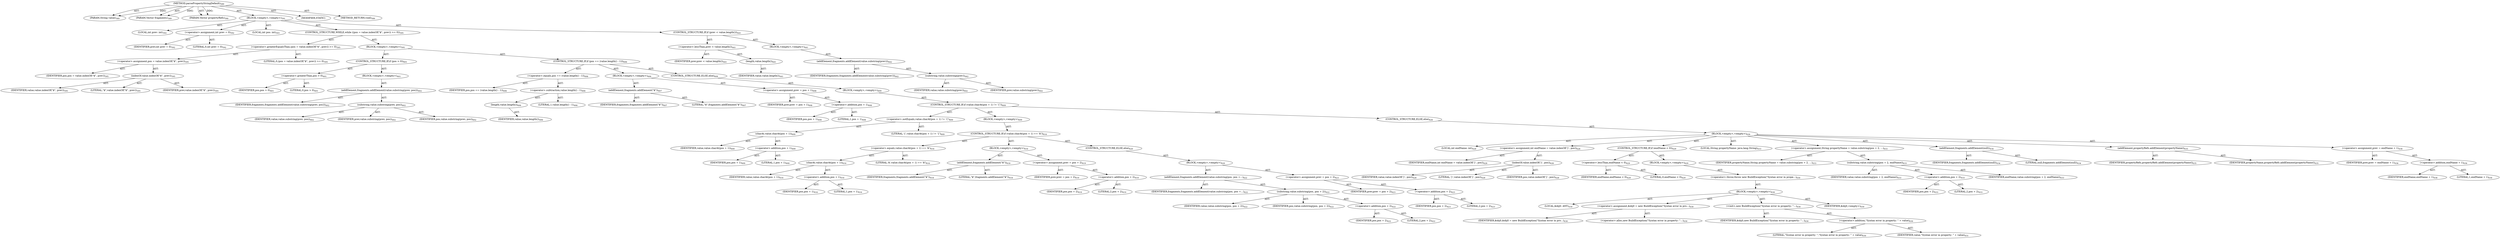 digraph "parsePropertyStringDefault" {  
"111669149715" [label = <(METHOD,parsePropertyStringDefault)<SUB>589</SUB>> ]
"115964117047" [label = <(PARAM,String value)<SUB>589</SUB>> ]
"115964117048" [label = <(PARAM,Vector fragments)<SUB>589</SUB>> ]
"115964117049" [label = <(PARAM,Vector propertyRefs)<SUB>590</SUB>> ]
"25769803828" [label = <(BLOCK,&lt;empty&gt;,&lt;empty&gt;)<SUB>591</SUB>> ]
"94489280544" [label = <(LOCAL,int prev: int)<SUB>592</SUB>> ]
"30064771303" [label = <(&lt;operator&gt;.assignment,int prev = 0)<SUB>592</SUB>> ]
"68719476982" [label = <(IDENTIFIER,prev,int prev = 0)<SUB>592</SUB>> ]
"90194313281" [label = <(LITERAL,0,int prev = 0)<SUB>592</SUB>> ]
"94489280545" [label = <(LOCAL,int pos: int)<SUB>593</SUB>> ]
"47244640291" [label = <(CONTROL_STRUCTURE,WHILE,while ((pos = value.indexOf(&quot;$&quot;, prev)) &gt;= 0))<SUB>595</SUB>> ]
"30064771304" [label = <(&lt;operator&gt;.greaterEqualsThan,(pos = value.indexOf(&quot;$&quot;, prev)) &gt;= 0)<SUB>595</SUB>> ]
"30064771305" [label = <(&lt;operator&gt;.assignment,pos = value.indexOf(&quot;$&quot;, prev))<SUB>595</SUB>> ]
"68719476983" [label = <(IDENTIFIER,pos,pos = value.indexOf(&quot;$&quot;, prev))<SUB>595</SUB>> ]
"30064771306" [label = <(indexOf,value.indexOf(&quot;$&quot;, prev))<SUB>595</SUB>> ]
"68719476984" [label = <(IDENTIFIER,value,value.indexOf(&quot;$&quot;, prev))<SUB>595</SUB>> ]
"90194313282" [label = <(LITERAL,&quot;$&quot;,value.indexOf(&quot;$&quot;, prev))<SUB>595</SUB>> ]
"68719476985" [label = <(IDENTIFIER,prev,value.indexOf(&quot;$&quot;, prev))<SUB>595</SUB>> ]
"90194313283" [label = <(LITERAL,0,(pos = value.indexOf(&quot;$&quot;, prev)) &gt;= 0)<SUB>595</SUB>> ]
"25769803829" [label = <(BLOCK,&lt;empty&gt;,&lt;empty&gt;)<SUB>595</SUB>> ]
"47244640292" [label = <(CONTROL_STRUCTURE,IF,if (pos &gt; 0))<SUB>601</SUB>> ]
"30064771307" [label = <(&lt;operator&gt;.greaterThan,pos &gt; 0)<SUB>601</SUB>> ]
"68719476986" [label = <(IDENTIFIER,pos,pos &gt; 0)<SUB>601</SUB>> ]
"90194313284" [label = <(LITERAL,0,pos &gt; 0)<SUB>601</SUB>> ]
"25769803830" [label = <(BLOCK,&lt;empty&gt;,&lt;empty&gt;)<SUB>601</SUB>> ]
"30064771308" [label = <(addElement,fragments.addElement(value.substring(prev, pos)))<SUB>602</SUB>> ]
"68719476987" [label = <(IDENTIFIER,fragments,fragments.addElement(value.substring(prev, pos)))<SUB>602</SUB>> ]
"30064771309" [label = <(substring,value.substring(prev, pos))<SUB>602</SUB>> ]
"68719476988" [label = <(IDENTIFIER,value,value.substring(prev, pos))<SUB>602</SUB>> ]
"68719476989" [label = <(IDENTIFIER,prev,value.substring(prev, pos))<SUB>602</SUB>> ]
"68719476990" [label = <(IDENTIFIER,pos,value.substring(prev, pos))<SUB>602</SUB>> ]
"47244640293" [label = <(CONTROL_STRUCTURE,IF,if (pos == (value.length() - 1)))<SUB>606</SUB>> ]
"30064771310" [label = <(&lt;operator&gt;.equals,pos == (value.length() - 1))<SUB>606</SUB>> ]
"68719476991" [label = <(IDENTIFIER,pos,pos == (value.length() - 1))<SUB>606</SUB>> ]
"30064771311" [label = <(&lt;operator&gt;.subtraction,value.length() - 1)<SUB>606</SUB>> ]
"30064771312" [label = <(length,value.length())<SUB>606</SUB>> ]
"68719476992" [label = <(IDENTIFIER,value,value.length())<SUB>606</SUB>> ]
"90194313285" [label = <(LITERAL,1,value.length() - 1)<SUB>606</SUB>> ]
"25769803831" [label = <(BLOCK,&lt;empty&gt;,&lt;empty&gt;)<SUB>606</SUB>> ]
"30064771313" [label = <(addElement,fragments.addElement(&quot;$&quot;))<SUB>607</SUB>> ]
"68719476993" [label = <(IDENTIFIER,fragments,fragments.addElement(&quot;$&quot;))<SUB>607</SUB>> ]
"90194313286" [label = <(LITERAL,&quot;$&quot;,fragments.addElement(&quot;$&quot;))<SUB>607</SUB>> ]
"30064771314" [label = <(&lt;operator&gt;.assignment,prev = pos + 1)<SUB>608</SUB>> ]
"68719476994" [label = <(IDENTIFIER,prev,prev = pos + 1)<SUB>608</SUB>> ]
"30064771315" [label = <(&lt;operator&gt;.addition,pos + 1)<SUB>608</SUB>> ]
"68719476995" [label = <(IDENTIFIER,pos,pos + 1)<SUB>608</SUB>> ]
"90194313287" [label = <(LITERAL,1,pos + 1)<SUB>608</SUB>> ]
"47244640294" [label = <(CONTROL_STRUCTURE,ELSE,else)<SUB>609</SUB>> ]
"25769803832" [label = <(BLOCK,&lt;empty&gt;,&lt;empty&gt;)<SUB>609</SUB>> ]
"47244640295" [label = <(CONTROL_STRUCTURE,IF,if (value.charAt(pos + 1) != '{'))<SUB>609</SUB>> ]
"30064771316" [label = <(&lt;operator&gt;.notEquals,value.charAt(pos + 1) != '{')<SUB>609</SUB>> ]
"30064771317" [label = <(charAt,value.charAt(pos + 1))<SUB>609</SUB>> ]
"68719476996" [label = <(IDENTIFIER,value,value.charAt(pos + 1))<SUB>609</SUB>> ]
"30064771318" [label = <(&lt;operator&gt;.addition,pos + 1)<SUB>609</SUB>> ]
"68719476997" [label = <(IDENTIFIER,pos,pos + 1)<SUB>609</SUB>> ]
"90194313288" [label = <(LITERAL,1,pos + 1)<SUB>609</SUB>> ]
"90194313289" [label = <(LITERAL,'{',value.charAt(pos + 1) != '{')<SUB>609</SUB>> ]
"25769803833" [label = <(BLOCK,&lt;empty&gt;,&lt;empty&gt;)<SUB>609</SUB>> ]
"47244640296" [label = <(CONTROL_STRUCTURE,IF,if (value.charAt(pos + 1) == '$'))<SUB>616</SUB>> ]
"30064771319" [label = <(&lt;operator&gt;.equals,value.charAt(pos + 1) == '$')<SUB>616</SUB>> ]
"30064771320" [label = <(charAt,value.charAt(pos + 1))<SUB>616</SUB>> ]
"68719476998" [label = <(IDENTIFIER,value,value.charAt(pos + 1))<SUB>616</SUB>> ]
"30064771321" [label = <(&lt;operator&gt;.addition,pos + 1)<SUB>616</SUB>> ]
"68719476999" [label = <(IDENTIFIER,pos,pos + 1)<SUB>616</SUB>> ]
"90194313290" [label = <(LITERAL,1,pos + 1)<SUB>616</SUB>> ]
"90194313291" [label = <(LITERAL,'$',value.charAt(pos + 1) == '$')<SUB>616</SUB>> ]
"25769803834" [label = <(BLOCK,&lt;empty&gt;,&lt;empty&gt;)<SUB>616</SUB>> ]
"30064771322" [label = <(addElement,fragments.addElement(&quot;$&quot;))<SUB>618</SUB>> ]
"68719477000" [label = <(IDENTIFIER,fragments,fragments.addElement(&quot;$&quot;))<SUB>618</SUB>> ]
"90194313292" [label = <(LITERAL,&quot;$&quot;,fragments.addElement(&quot;$&quot;))<SUB>618</SUB>> ]
"30064771323" [label = <(&lt;operator&gt;.assignment,prev = pos + 2)<SUB>619</SUB>> ]
"68719477001" [label = <(IDENTIFIER,prev,prev = pos + 2)<SUB>619</SUB>> ]
"30064771324" [label = <(&lt;operator&gt;.addition,pos + 2)<SUB>619</SUB>> ]
"68719477002" [label = <(IDENTIFIER,pos,pos + 2)<SUB>619</SUB>> ]
"90194313293" [label = <(LITERAL,2,pos + 2)<SUB>619</SUB>> ]
"47244640297" [label = <(CONTROL_STRUCTURE,ELSE,else)<SUB>620</SUB>> ]
"25769803835" [label = <(BLOCK,&lt;empty&gt;,&lt;empty&gt;)<SUB>620</SUB>> ]
"30064771325" [label = <(addElement,fragments.addElement(value.substring(pos, pos +...)<SUB>622</SUB>> ]
"68719477003" [label = <(IDENTIFIER,fragments,fragments.addElement(value.substring(pos, pos +...)<SUB>622</SUB>> ]
"30064771326" [label = <(substring,value.substring(pos, pos + 2))<SUB>622</SUB>> ]
"68719477004" [label = <(IDENTIFIER,value,value.substring(pos, pos + 2))<SUB>622</SUB>> ]
"68719477005" [label = <(IDENTIFIER,pos,value.substring(pos, pos + 2))<SUB>622</SUB>> ]
"30064771327" [label = <(&lt;operator&gt;.addition,pos + 2)<SUB>622</SUB>> ]
"68719477006" [label = <(IDENTIFIER,pos,pos + 2)<SUB>622</SUB>> ]
"90194313294" [label = <(LITERAL,2,pos + 2)<SUB>622</SUB>> ]
"30064771328" [label = <(&lt;operator&gt;.assignment,prev = pos + 2)<SUB>623</SUB>> ]
"68719477007" [label = <(IDENTIFIER,prev,prev = pos + 2)<SUB>623</SUB>> ]
"30064771329" [label = <(&lt;operator&gt;.addition,pos + 2)<SUB>623</SUB>> ]
"68719477008" [label = <(IDENTIFIER,pos,pos + 2)<SUB>623</SUB>> ]
"90194313295" [label = <(LITERAL,2,pos + 2)<SUB>623</SUB>> ]
"47244640298" [label = <(CONTROL_STRUCTURE,ELSE,else)<SUB>626</SUB>> ]
"25769803836" [label = <(BLOCK,&lt;empty&gt;,&lt;empty&gt;)<SUB>626</SUB>> ]
"94489280546" [label = <(LOCAL,int endName: int)<SUB>628</SUB>> ]
"30064771330" [label = <(&lt;operator&gt;.assignment,int endName = value.indexOf('}', pos))<SUB>628</SUB>> ]
"68719477009" [label = <(IDENTIFIER,endName,int endName = value.indexOf('}', pos))<SUB>628</SUB>> ]
"30064771331" [label = <(indexOf,value.indexOf('}', pos))<SUB>628</SUB>> ]
"68719477010" [label = <(IDENTIFIER,value,value.indexOf('}', pos))<SUB>628</SUB>> ]
"90194313296" [label = <(LITERAL,'}',value.indexOf('}', pos))<SUB>628</SUB>> ]
"68719477011" [label = <(IDENTIFIER,pos,value.indexOf('}', pos))<SUB>628</SUB>> ]
"47244640299" [label = <(CONTROL_STRUCTURE,IF,if (endName &lt; 0))<SUB>629</SUB>> ]
"30064771332" [label = <(&lt;operator&gt;.lessThan,endName &lt; 0)<SUB>629</SUB>> ]
"68719477012" [label = <(IDENTIFIER,endName,endName &lt; 0)<SUB>629</SUB>> ]
"90194313297" [label = <(LITERAL,0,endName &lt; 0)<SUB>629</SUB>> ]
"25769803837" [label = <(BLOCK,&lt;empty&gt;,&lt;empty&gt;)<SUB>629</SUB>> ]
"30064771333" [label = <(&lt;operator&gt;.throw,throw new BuildException(&quot;Syntax error in prope...)<SUB>630</SUB>> ]
"25769803838" [label = <(BLOCK,&lt;empty&gt;,&lt;empty&gt;)<SUB>630</SUB>> ]
"94489280547" [label = <(LOCAL,$obj0: ANY)<SUB>630</SUB>> ]
"30064771334" [label = <(&lt;operator&gt;.assignment,$obj0 = new BuildException(&quot;Syntax error in pro...)<SUB>630</SUB>> ]
"68719477013" [label = <(IDENTIFIER,$obj0,$obj0 = new BuildException(&quot;Syntax error in pro...)<SUB>630</SUB>> ]
"30064771335" [label = <(&lt;operator&gt;.alloc,new BuildException(&quot;Syntax error in property: &quot;...)<SUB>630</SUB>> ]
"30064771336" [label = <(&lt;init&gt;,new BuildException(&quot;Syntax error in property: &quot;...)<SUB>630</SUB>> ]
"68719477014" [label = <(IDENTIFIER,$obj0,new BuildException(&quot;Syntax error in property: &quot;...)<SUB>630</SUB>> ]
"30064771337" [label = <(&lt;operator&gt;.addition,&quot;Syntax error in property: &quot; + value)<SUB>630</SUB>> ]
"90194313298" [label = <(LITERAL,&quot;Syntax error in property: &quot;,&quot;Syntax error in property: &quot; + value)<SUB>630</SUB>> ]
"68719477015" [label = <(IDENTIFIER,value,&quot;Syntax error in property: &quot; + value)<SUB>631</SUB>> ]
"68719477016" [label = <(IDENTIFIER,$obj0,&lt;empty&gt;)<SUB>630</SUB>> ]
"94489280548" [label = <(LOCAL,String propertyName: java.lang.String)<SUB>633</SUB>> ]
"30064771338" [label = <(&lt;operator&gt;.assignment,String propertyName = value.substring(pos + 2, ...)<SUB>633</SUB>> ]
"68719477017" [label = <(IDENTIFIER,propertyName,String propertyName = value.substring(pos + 2, ...)<SUB>633</SUB>> ]
"30064771339" [label = <(substring,value.substring(pos + 2, endName))<SUB>633</SUB>> ]
"68719477018" [label = <(IDENTIFIER,value,value.substring(pos + 2, endName))<SUB>633</SUB>> ]
"30064771340" [label = <(&lt;operator&gt;.addition,pos + 2)<SUB>633</SUB>> ]
"68719477019" [label = <(IDENTIFIER,pos,pos + 2)<SUB>633</SUB>> ]
"90194313299" [label = <(LITERAL,2,pos + 2)<SUB>633</SUB>> ]
"68719477020" [label = <(IDENTIFIER,endName,value.substring(pos + 2, endName))<SUB>633</SUB>> ]
"30064771341" [label = <(addElement,fragments.addElement(null))<SUB>634</SUB>> ]
"68719477021" [label = <(IDENTIFIER,fragments,fragments.addElement(null))<SUB>634</SUB>> ]
"90194313300" [label = <(LITERAL,null,fragments.addElement(null))<SUB>634</SUB>> ]
"30064771342" [label = <(addElement,propertyRefs.addElement(propertyName))<SUB>635</SUB>> ]
"68719477022" [label = <(IDENTIFIER,propertyRefs,propertyRefs.addElement(propertyName))<SUB>635</SUB>> ]
"68719477023" [label = <(IDENTIFIER,propertyName,propertyRefs.addElement(propertyName))<SUB>635</SUB>> ]
"30064771343" [label = <(&lt;operator&gt;.assignment,prev = endName + 1)<SUB>636</SUB>> ]
"68719477024" [label = <(IDENTIFIER,prev,prev = endName + 1)<SUB>636</SUB>> ]
"30064771344" [label = <(&lt;operator&gt;.addition,endName + 1)<SUB>636</SUB>> ]
"68719477025" [label = <(IDENTIFIER,endName,endName + 1)<SUB>636</SUB>> ]
"90194313301" [label = <(LITERAL,1,endName + 1)<SUB>636</SUB>> ]
"47244640300" [label = <(CONTROL_STRUCTURE,IF,if (prev &lt; value.length()))<SUB>641</SUB>> ]
"30064771345" [label = <(&lt;operator&gt;.lessThan,prev &lt; value.length())<SUB>641</SUB>> ]
"68719477026" [label = <(IDENTIFIER,prev,prev &lt; value.length())<SUB>641</SUB>> ]
"30064771346" [label = <(length,value.length())<SUB>641</SUB>> ]
"68719477027" [label = <(IDENTIFIER,value,value.length())<SUB>641</SUB>> ]
"25769803839" [label = <(BLOCK,&lt;empty&gt;,&lt;empty&gt;)<SUB>641</SUB>> ]
"30064771347" [label = <(addElement,fragments.addElement(value.substring(prev)))<SUB>642</SUB>> ]
"68719477028" [label = <(IDENTIFIER,fragments,fragments.addElement(value.substring(prev)))<SUB>642</SUB>> ]
"30064771348" [label = <(substring,value.substring(prev))<SUB>642</SUB>> ]
"68719477029" [label = <(IDENTIFIER,value,value.substring(prev))<SUB>642</SUB>> ]
"68719477030" [label = <(IDENTIFIER,prev,value.substring(prev))<SUB>642</SUB>> ]
"133143986219" [label = <(MODIFIER,STATIC)> ]
"128849018899" [label = <(METHOD_RETURN,void)<SUB>589</SUB>> ]
  "111669149715" -> "115964117047"  [ label = "AST: "] 
  "111669149715" -> "115964117048"  [ label = "AST: "] 
  "111669149715" -> "115964117049"  [ label = "AST: "] 
  "111669149715" -> "25769803828"  [ label = "AST: "] 
  "111669149715" -> "133143986219"  [ label = "AST: "] 
  "111669149715" -> "128849018899"  [ label = "AST: "] 
  "25769803828" -> "94489280544"  [ label = "AST: "] 
  "25769803828" -> "30064771303"  [ label = "AST: "] 
  "25769803828" -> "94489280545"  [ label = "AST: "] 
  "25769803828" -> "47244640291"  [ label = "AST: "] 
  "25769803828" -> "47244640300"  [ label = "AST: "] 
  "30064771303" -> "68719476982"  [ label = "AST: "] 
  "30064771303" -> "90194313281"  [ label = "AST: "] 
  "47244640291" -> "30064771304"  [ label = "AST: "] 
  "47244640291" -> "25769803829"  [ label = "AST: "] 
  "30064771304" -> "30064771305"  [ label = "AST: "] 
  "30064771304" -> "90194313283"  [ label = "AST: "] 
  "30064771305" -> "68719476983"  [ label = "AST: "] 
  "30064771305" -> "30064771306"  [ label = "AST: "] 
  "30064771306" -> "68719476984"  [ label = "AST: "] 
  "30064771306" -> "90194313282"  [ label = "AST: "] 
  "30064771306" -> "68719476985"  [ label = "AST: "] 
  "25769803829" -> "47244640292"  [ label = "AST: "] 
  "25769803829" -> "47244640293"  [ label = "AST: "] 
  "47244640292" -> "30064771307"  [ label = "AST: "] 
  "47244640292" -> "25769803830"  [ label = "AST: "] 
  "30064771307" -> "68719476986"  [ label = "AST: "] 
  "30064771307" -> "90194313284"  [ label = "AST: "] 
  "25769803830" -> "30064771308"  [ label = "AST: "] 
  "30064771308" -> "68719476987"  [ label = "AST: "] 
  "30064771308" -> "30064771309"  [ label = "AST: "] 
  "30064771309" -> "68719476988"  [ label = "AST: "] 
  "30064771309" -> "68719476989"  [ label = "AST: "] 
  "30064771309" -> "68719476990"  [ label = "AST: "] 
  "47244640293" -> "30064771310"  [ label = "AST: "] 
  "47244640293" -> "25769803831"  [ label = "AST: "] 
  "47244640293" -> "47244640294"  [ label = "AST: "] 
  "30064771310" -> "68719476991"  [ label = "AST: "] 
  "30064771310" -> "30064771311"  [ label = "AST: "] 
  "30064771311" -> "30064771312"  [ label = "AST: "] 
  "30064771311" -> "90194313285"  [ label = "AST: "] 
  "30064771312" -> "68719476992"  [ label = "AST: "] 
  "25769803831" -> "30064771313"  [ label = "AST: "] 
  "25769803831" -> "30064771314"  [ label = "AST: "] 
  "30064771313" -> "68719476993"  [ label = "AST: "] 
  "30064771313" -> "90194313286"  [ label = "AST: "] 
  "30064771314" -> "68719476994"  [ label = "AST: "] 
  "30064771314" -> "30064771315"  [ label = "AST: "] 
  "30064771315" -> "68719476995"  [ label = "AST: "] 
  "30064771315" -> "90194313287"  [ label = "AST: "] 
  "47244640294" -> "25769803832"  [ label = "AST: "] 
  "25769803832" -> "47244640295"  [ label = "AST: "] 
  "47244640295" -> "30064771316"  [ label = "AST: "] 
  "47244640295" -> "25769803833"  [ label = "AST: "] 
  "47244640295" -> "47244640298"  [ label = "AST: "] 
  "30064771316" -> "30064771317"  [ label = "AST: "] 
  "30064771316" -> "90194313289"  [ label = "AST: "] 
  "30064771317" -> "68719476996"  [ label = "AST: "] 
  "30064771317" -> "30064771318"  [ label = "AST: "] 
  "30064771318" -> "68719476997"  [ label = "AST: "] 
  "30064771318" -> "90194313288"  [ label = "AST: "] 
  "25769803833" -> "47244640296"  [ label = "AST: "] 
  "47244640296" -> "30064771319"  [ label = "AST: "] 
  "47244640296" -> "25769803834"  [ label = "AST: "] 
  "47244640296" -> "47244640297"  [ label = "AST: "] 
  "30064771319" -> "30064771320"  [ label = "AST: "] 
  "30064771319" -> "90194313291"  [ label = "AST: "] 
  "30064771320" -> "68719476998"  [ label = "AST: "] 
  "30064771320" -> "30064771321"  [ label = "AST: "] 
  "30064771321" -> "68719476999"  [ label = "AST: "] 
  "30064771321" -> "90194313290"  [ label = "AST: "] 
  "25769803834" -> "30064771322"  [ label = "AST: "] 
  "25769803834" -> "30064771323"  [ label = "AST: "] 
  "30064771322" -> "68719477000"  [ label = "AST: "] 
  "30064771322" -> "90194313292"  [ label = "AST: "] 
  "30064771323" -> "68719477001"  [ label = "AST: "] 
  "30064771323" -> "30064771324"  [ label = "AST: "] 
  "30064771324" -> "68719477002"  [ label = "AST: "] 
  "30064771324" -> "90194313293"  [ label = "AST: "] 
  "47244640297" -> "25769803835"  [ label = "AST: "] 
  "25769803835" -> "30064771325"  [ label = "AST: "] 
  "25769803835" -> "30064771328"  [ label = "AST: "] 
  "30064771325" -> "68719477003"  [ label = "AST: "] 
  "30064771325" -> "30064771326"  [ label = "AST: "] 
  "30064771326" -> "68719477004"  [ label = "AST: "] 
  "30064771326" -> "68719477005"  [ label = "AST: "] 
  "30064771326" -> "30064771327"  [ label = "AST: "] 
  "30064771327" -> "68719477006"  [ label = "AST: "] 
  "30064771327" -> "90194313294"  [ label = "AST: "] 
  "30064771328" -> "68719477007"  [ label = "AST: "] 
  "30064771328" -> "30064771329"  [ label = "AST: "] 
  "30064771329" -> "68719477008"  [ label = "AST: "] 
  "30064771329" -> "90194313295"  [ label = "AST: "] 
  "47244640298" -> "25769803836"  [ label = "AST: "] 
  "25769803836" -> "94489280546"  [ label = "AST: "] 
  "25769803836" -> "30064771330"  [ label = "AST: "] 
  "25769803836" -> "47244640299"  [ label = "AST: "] 
  "25769803836" -> "94489280548"  [ label = "AST: "] 
  "25769803836" -> "30064771338"  [ label = "AST: "] 
  "25769803836" -> "30064771341"  [ label = "AST: "] 
  "25769803836" -> "30064771342"  [ label = "AST: "] 
  "25769803836" -> "30064771343"  [ label = "AST: "] 
  "30064771330" -> "68719477009"  [ label = "AST: "] 
  "30064771330" -> "30064771331"  [ label = "AST: "] 
  "30064771331" -> "68719477010"  [ label = "AST: "] 
  "30064771331" -> "90194313296"  [ label = "AST: "] 
  "30064771331" -> "68719477011"  [ label = "AST: "] 
  "47244640299" -> "30064771332"  [ label = "AST: "] 
  "47244640299" -> "25769803837"  [ label = "AST: "] 
  "30064771332" -> "68719477012"  [ label = "AST: "] 
  "30064771332" -> "90194313297"  [ label = "AST: "] 
  "25769803837" -> "30064771333"  [ label = "AST: "] 
  "30064771333" -> "25769803838"  [ label = "AST: "] 
  "25769803838" -> "94489280547"  [ label = "AST: "] 
  "25769803838" -> "30064771334"  [ label = "AST: "] 
  "25769803838" -> "30064771336"  [ label = "AST: "] 
  "25769803838" -> "68719477016"  [ label = "AST: "] 
  "30064771334" -> "68719477013"  [ label = "AST: "] 
  "30064771334" -> "30064771335"  [ label = "AST: "] 
  "30064771336" -> "68719477014"  [ label = "AST: "] 
  "30064771336" -> "30064771337"  [ label = "AST: "] 
  "30064771337" -> "90194313298"  [ label = "AST: "] 
  "30064771337" -> "68719477015"  [ label = "AST: "] 
  "30064771338" -> "68719477017"  [ label = "AST: "] 
  "30064771338" -> "30064771339"  [ label = "AST: "] 
  "30064771339" -> "68719477018"  [ label = "AST: "] 
  "30064771339" -> "30064771340"  [ label = "AST: "] 
  "30064771339" -> "68719477020"  [ label = "AST: "] 
  "30064771340" -> "68719477019"  [ label = "AST: "] 
  "30064771340" -> "90194313299"  [ label = "AST: "] 
  "30064771341" -> "68719477021"  [ label = "AST: "] 
  "30064771341" -> "90194313300"  [ label = "AST: "] 
  "30064771342" -> "68719477022"  [ label = "AST: "] 
  "30064771342" -> "68719477023"  [ label = "AST: "] 
  "30064771343" -> "68719477024"  [ label = "AST: "] 
  "30064771343" -> "30064771344"  [ label = "AST: "] 
  "30064771344" -> "68719477025"  [ label = "AST: "] 
  "30064771344" -> "90194313301"  [ label = "AST: "] 
  "47244640300" -> "30064771345"  [ label = "AST: "] 
  "47244640300" -> "25769803839"  [ label = "AST: "] 
  "30064771345" -> "68719477026"  [ label = "AST: "] 
  "30064771345" -> "30064771346"  [ label = "AST: "] 
  "30064771346" -> "68719477027"  [ label = "AST: "] 
  "25769803839" -> "30064771347"  [ label = "AST: "] 
  "30064771347" -> "68719477028"  [ label = "AST: "] 
  "30064771347" -> "30064771348"  [ label = "AST: "] 
  "30064771348" -> "68719477029"  [ label = "AST: "] 
  "30064771348" -> "68719477030"  [ label = "AST: "] 
  "111669149715" -> "115964117047"  [ label = "DDG: "] 
  "111669149715" -> "115964117048"  [ label = "DDG: "] 
  "111669149715" -> "115964117049"  [ label = "DDG: "] 
}
